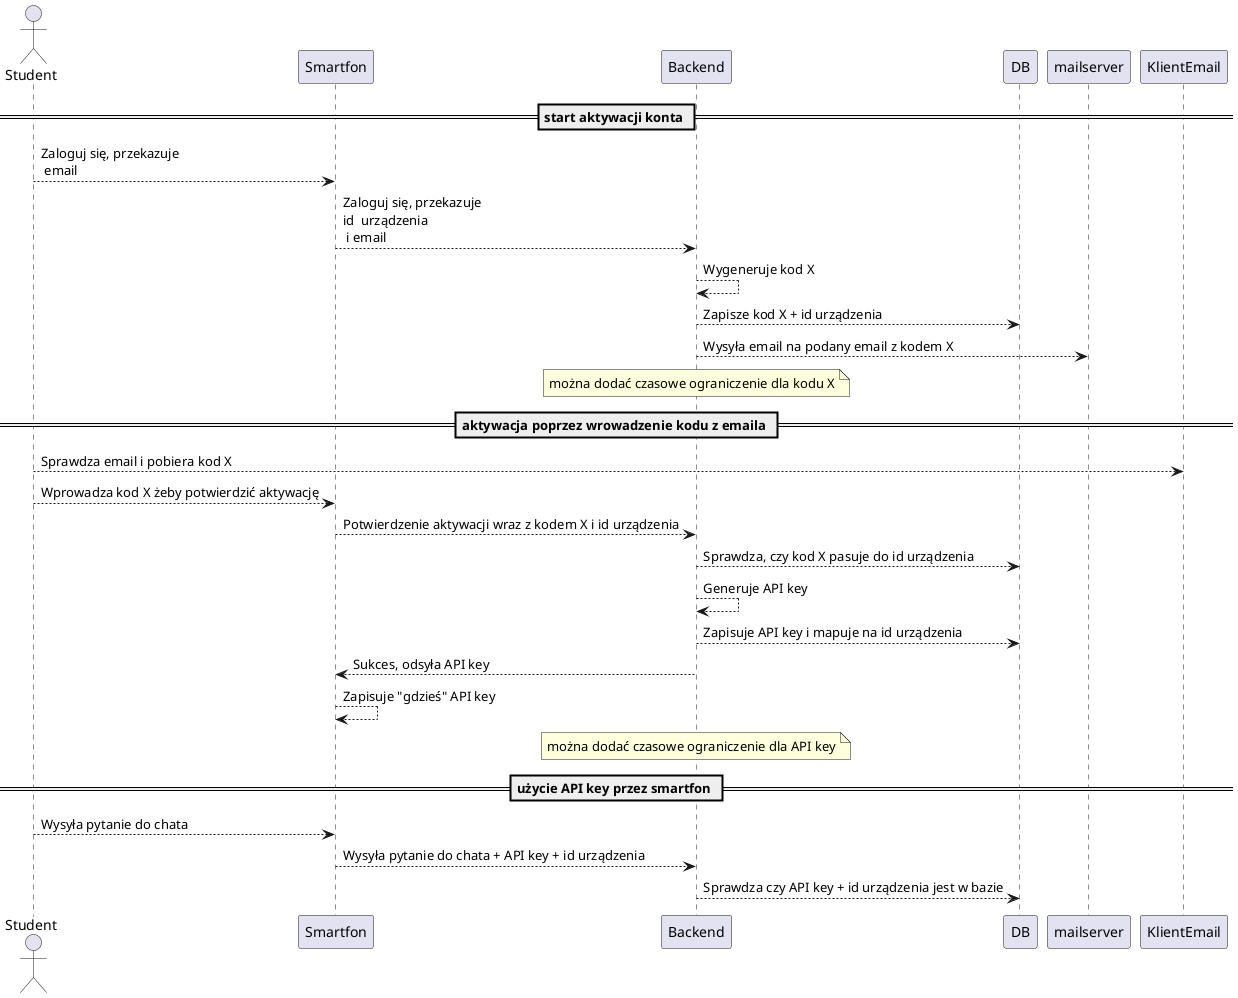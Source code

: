 @startuml
actor Student

== start aktywacji konta ==

Student --> Smartfon: Zaloguj się, przekazuje\n email

Smartfon --> Backend: Zaloguj się, przekazuje\nid  urządzenia\n i email

Backend --> Backend: Wygeneruje kod X

Backend --> DB: Zapisze kod X + id urządzenia

Backend --> mailserver: Wysyła email na podany email z kodem X

note over Backend: można dodać czasowe ograniczenie dla kodu X

== aktywacja poprzez wrowadzenie kodu z emaila ==

Student --> KlientEmail: Sprawdza email i pobiera kod X

Student --> Smartfon: Wprowadza kod X żeby potwierdzić aktywację

Smartfon --> Backend: Potwierdzenie aktywacji wraz z kodem X i id urządzenia

Backend --> DB: Sprawdza, czy kod X pasuje do id urządzenia

Backend --> Backend: Generuje API key

Backend --> DB: Zapisuje API key i mapuje na id urządzenia

Backend --> Smartfon: Sukces, odsyła API key

Smartfon --> Smartfon: Zapisuje "gdzieś" API key

note over Backend: można dodać czasowe ograniczenie dla API key

== użycie API key przez smartfon ==

Student --> Smartfon: Wysyła pytanie do chata

Smartfon --> Backend: Wysyła pytanie do chata + API key + id urządzenia

Backend --> DB: Sprawdza czy API key + id urządzenia jest w bazie

@enduml